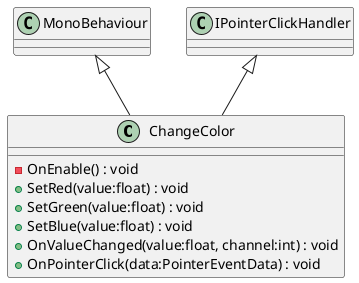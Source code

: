 @startuml
class ChangeColor {
    - OnEnable() : void
    + SetRed(value:float) : void
    + SetGreen(value:float) : void
    + SetBlue(value:float) : void
    + OnValueChanged(value:float, channel:int) : void
    + OnPointerClick(data:PointerEventData) : void
}
MonoBehaviour <|-- ChangeColor
IPointerClickHandler <|-- ChangeColor
@enduml
